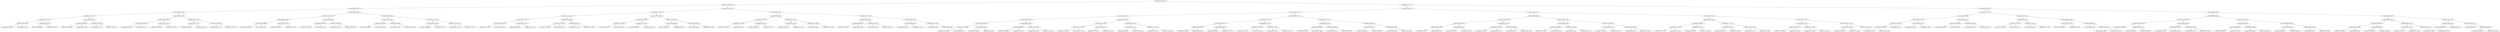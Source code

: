 digraph G{
1909002529 [label="Node{data=[3942, 3942]}"]
1909002529 -> 1481591973
1481591973 [label="Node{data=[3106, 3106]}"]
1481591973 -> 1452266462
1452266462 [label="Node{data=[2343, 2343]}"]
1452266462 -> 96213251
96213251 [label="Node{data=[2100, 2100]}"]
96213251 -> 1019560076
1019560076 [label="Node{data=[2092, 2092]}"]
1019560076 -> 516753877
516753877 [label="Node{data=[2075, 2075]}"]
516753877 -> 921975025
921975025 [label="Node{data=[1990, 1990]}"]
921975025 -> 1399147309
1399147309 [label="Node{data=[1952, 1952]}"]
921975025 -> 1169338605
1169338605 [label="Node{data=[2022, 2022]}"]
516753877 -> 860326447
860326447 [label="Node{data=[2090, 2090]}"]
860326447 -> 618864390
618864390 [label="Node{data=[2089, 2089]}"]
860326447 -> 1562772628
1562772628 [label="Node{data=[2091, 2091]}"]
1019560076 -> 222556677
222556677 [label="Node{data=[2096, 2096]}"]
222556677 -> 47843184
47843184 [label="Node{data=[2094, 2094]}"]
47843184 -> 1056781058
1056781058 [label="Node{data=[2093, 2093]}"]
47843184 -> 1393726189
1393726189 [label="Node{data=[2095, 2095]}"]
222556677 -> 1095991632
1095991632 [label="Node{data=[2098, 2098]}"]
1095991632 -> 325119885
325119885 [label="Node{data=[2097, 2097]}"]
1095991632 -> 1154661312
1154661312 [label="Node{data=[2099, 2099]}"]
96213251 -> 51432525
51432525 [label="Node{data=[2108, 2108]}"]
51432525 -> 1586795646
1586795646 [label="Node{data=[2104, 2104]}"]
1586795646 -> 1243354278
1243354278 [label="Node{data=[2102, 2102]}"]
1243354278 -> 465676958
465676958 [label="Node{data=[2101, 2101]}"]
1243354278 -> 506883855
506883855 [label="Node{data=[2103, 2103]}"]
1586795646 -> 1685798867
1685798867 [label="Node{data=[2106, 2106]}"]
1685798867 -> 1315483358
1315483358 [label="Node{data=[2105, 2105]}"]
1685798867 -> 1483438295
1483438295 [label="Node{data=[2107, 2107]}"]
51432525 -> 1971858114
1971858114 [label="Node{data=[2206, 2206]}"]
1971858114 -> 1219499527
1219499527 [label="Node{data=[2121, 2121]}"]
1219499527 -> 1126522769
1126522769 [label="Node{data=[2109, 2109]}"]
1219499527 -> 1082862306
1082862306 [label="Node{data=[2138, 2138]}"]
1971858114 -> 1960957451
1960957451 [label="Node{data=[2308, 2308]}"]
1960957451 -> 1009383102
1009383102 [label="Node{data=[2274, 2274]}"]
1960957451 -> 1427763069
1427763069 [label="Node{data=[2323, 2323]}"]
1452266462 -> 1281098502
1281098502 [label="Node{data=[3090, 3090]}"]
1281098502 -> 913818888
913818888 [label="Node{data=[3042, 3042]}"]
913818888 -> 1159219582
1159219582 [label="Node{data=[2930, 2930]}"]
1159219582 -> 1608524967
1608524967 [label="Node{data=[2886, 2886]}"]
1608524967 -> 1938311278
1938311278 [label="Node{data=[2825, 2825]}"]
1608524967 -> 2078248082
2078248082 [label="Node{data=[2929, 2929]}"]
1159219582 -> 2081126702
2081126702 [label="Node{data=[2975, 2975]}"]
2081126702 -> 571518740
571518740 [label="Node{data=[2931, 2931]}"]
2081126702 -> 325732352
325732352 [label="Node{data=[3015, 3015]}"]
913818888 -> 349629923
349629923 [label="Node{data=[3086, 3086]}"]
349629923 -> 858989662
858989662 [label="Node{data=[3080, 3080]}"]
858989662 -> 343688483
343688483 [label="Node{data=[3048, 3048]}"]
858989662 -> 1427580388
1427580388 [label="Node{data=[3085, 3085]}"]
349629923 -> 1980588880
1980588880 [label="Node{data=[3088, 3088]}"]
1980588880 -> 1555478555
1555478555 [label="Node{data=[3087, 3087]}"]
1980588880 -> 706067443
706067443 [label="Node{data=[3089, 3089]}"]
1281098502 -> 1187091280
1187091280 [label="Node{data=[3098, 3098]}"]
1187091280 -> 1531670331
1531670331 [label="Node{data=[3094, 3094]}"]
1531670331 -> 852779561
852779561 [label="Node{data=[3092, 3092]}"]
852779561 -> 890867107
890867107 [label="Node{data=[3091, 3091]}"]
852779561 -> 2131280707
2131280707 [label="Node{data=[3093, 3093]}"]
1531670331 -> 2142914862
2142914862 [label="Node{data=[3096, 3096]}"]
2142914862 -> 1861138906
1861138906 [label="Node{data=[3095, 3095]}"]
2142914862 -> 392385841
392385841 [label="Node{data=[3097, 3097]}"]
1187091280 -> 776506949
776506949 [label="Node{data=[3102, 3102]}"]
776506949 -> 60182939
60182939 [label="Node{data=[3100, 3100]}"]
60182939 -> 413993050
413993050 [label="Node{data=[3099, 3099]}"]
60182939 -> 367660195
367660195 [label="Node{data=[3101, 3101]}"]
776506949 -> 2134545149
2134545149 [label="Node{data=[3104, 3104]}"]
2134545149 -> 1309744648
1309744648 [label="Node{data=[3103, 3103]}"]
2134545149 -> 1041117256
1041117256 [label="Node{data=[3105, 3105]}"]
1481591973 -> 2076486718
2076486718 [label="Node{data=[3910, 3910]}"]
2076486718 -> 1346532545
1346532545 [label="Node{data=[3150, 3150]}"]
1346532545 -> 384156063
384156063 [label="Node{data=[3142, 3142]}"]
384156063 -> 1495678843
1495678843 [label="Node{data=[3110, 3110]}"]
1495678843 -> 131976509
131976509 [label="Node{data=[3108, 3108]}"]
131976509 -> 1148867963
1148867963 [label="Node{data=[3107, 3107]}"]
131976509 -> 2091617618
2091617618 [label="Node{data=[3109, 3109]}"]
1495678843 -> 337557595
337557595 [label="Node{data=[3140, 3140]}"]
337557595 -> 2101554112
2101554112 [label="Node{data=[3139, 3139]}"]
337557595 -> 1795451038
1795451038 [label="Node{data=[3141, 3141]}"]
384156063 -> 1273346481
1273346481 [label="Node{data=[3146, 3146]}"]
1273346481 -> 718802166
718802166 [label="Node{data=[3144, 3144]}"]
718802166 -> 1310797638
1310797638 [label="Node{data=[3143, 3143]}"]
718802166 -> 103415428
103415428 [label="Node{data=[3145, 3145]}"]
1273346481 -> 1617422273
1617422273 [label="Node{data=[3148, 3148]}"]
1617422273 -> 179497095
179497095 [label="Node{data=[3147, 3147]}"]
1617422273 -> 1303293320
1303293320 [label="Node{data=[3149, 3149]}"]
1346532545 -> 70952807
70952807 [label="Node{data=[3902, 3902]}"]
70952807 -> 1530663374
1530663374 [label="Node{data=[3440, 3440]}"]
1530663374 -> 1180122366
1180122366 [label="Node{data=[3414, 3414]}"]
1180122366 -> 2125269841
2125269841 [label="Node{data=[3151, 3151]}"]
1180122366 -> 796756604
796756604 [label="Node{data=[3427, 3427]}"]
1530663374 -> 343170108
343170108 [label="Node{data=[3532, 3532]}"]
343170108 -> 1807430272
1807430272 [label="Node{data=[3500, 3500]}"]
343170108 -> 2111462181
2111462181 [label="Node{data=[3901, 3901]}"]
70952807 -> 1043796104
1043796104 [label="Node{data=[3906, 3906]}"]
1043796104 -> 143929038
143929038 [label="Node{data=[3904, 3904]}"]
143929038 -> 982065774
982065774 [label="Node{data=[3903, 3903]}"]
143929038 -> 354764137
354764137 [label="Node{data=[3905, 3905]}"]
1043796104 -> 328246293
328246293 [label="Node{data=[3908, 3908]}"]
328246293 -> 979049207
979049207 [label="Node{data=[3907, 3907]}"]
328246293 -> 1228068224
1228068224 [label="Node{data=[3909, 3909]}"]
2076486718 -> 1979961282
1979961282 [label="Node{data=[3926, 3926]}"]
1979961282 -> 1613065499
1613065499 [label="Node{data=[3918, 3918]}"]
1613065499 -> 38489930
38489930 [label="Node{data=[3914, 3914]}"]
38489930 -> 1569330262
1569330262 [label="Node{data=[3912, 3912]}"]
1569330262 -> 891268602
891268602 [label="Node{data=[3911, 3911]}"]
1569330262 -> 2115589111
2115589111 [label="Node{data=[3913, 3913]}"]
38489930 -> 653292129
653292129 [label="Node{data=[3916, 3916]}"]
653292129 -> 727050829
727050829 [label="Node{data=[3915, 3915]}"]
653292129 -> 1676534432
1676534432 [label="Node{data=[3917, 3917]}"]
1613065499 -> 1474270145
1474270145 [label="Node{data=[3922, 3922]}"]
1474270145 -> 1922662433
1922662433 [label="Node{data=[3920, 3920]}"]
1922662433 -> 1981418429
1981418429 [label="Node{data=[3919, 3919]}"]
1922662433 -> 2054033212
2054033212 [label="Node{data=[3921, 3921]}"]
1474270145 -> 1367661099
1367661099 [label="Node{data=[3924, 3924]}"]
1367661099 -> 1872941234
1872941234 [label="Node{data=[3923, 3923]}"]
1367661099 -> 1237547288
1237547288 [label="Node{data=[3925, 3925]}"]
1979961282 -> 1138657523
1138657523 [label="Node{data=[3934, 3934]}"]
1138657523 -> 880564001
880564001 [label="Node{data=[3930, 3930]}"]
880564001 -> 1294083676
1294083676 [label="Node{data=[3928, 3928]}"]
1294083676 -> 528190809
528190809 [label="Node{data=[3927, 3927]}"]
1294083676 -> 676665173
676665173 [label="Node{data=[3929, 3929]}"]
880564001 -> 2126940193
2126940193 [label="Node{data=[3932, 3932]}"]
2126940193 -> 571101539
571101539 [label="Node{data=[3931, 3931]}"]
2126940193 -> 1633161534
1633161534 [label="Node{data=[3933, 3933]}"]
1138657523 -> 1631018495
1631018495 [label="Node{data=[3938, 3938]}"]
1631018495 -> 737826424
737826424 [label="Node{data=[3936, 3936]}"]
737826424 -> 1535875885
1535875885 [label="Node{data=[3935, 3935]}"]
737826424 -> 2054926467
2054926467 [label="Node{data=[3937, 3937]}"]
1631018495 -> 561566358
561566358 [label="Node{data=[3940, 3940]}"]
561566358 -> 1489504599
1489504599 [label="Node{data=[3939, 3939]}"]
561566358 -> 1595782032
1595782032 [label="Node{data=[3941, 3941]}"]
1909002529 -> 2026237784
2026237784 [label="Node{data=[5151, 5151]}"]
2026237784 -> 533622452
533622452 [label="Node{data=[5030, 5030]}"]
533622452 -> 131354283
131354283 [label="Node{data=[4563, 4563]}"]
131354283 -> 904396018
904396018 [label="Node{data=[4012, 4012]}"]
904396018 -> 1645181497
1645181497 [label="Node{data=[4004, 4004]}"]
1645181497 -> 240653058
240653058 [label="Node{data=[3946, 3946]}"]
240653058 -> 727491956
727491956 [label="Node{data=[3944, 3944]}"]
727491956 -> 567729281
567729281 [label="Node{data=[3943, 3943]}"]
727491956 -> 949072944
949072944 [label="Node{data=[3945, 3945]}"]
240653058 -> 1990156323
1990156323 [label="Node{data=[3948, 3948]}"]
1990156323 -> 950410369
950410369 [label="Node{data=[3947, 3947]}"]
1990156323 -> 788790720
788790720 [label="Node{data=[3972, 3972]}"]
1645181497 -> 436661284
436661284 [label="Node{data=[4008, 4008]}"]
436661284 -> 387258687
387258687 [label="Node{data=[4006, 4006]}"]
387258687 -> 526339400
526339400 [label="Node{data=[4005, 4005]}"]
387258687 -> 788684446
788684446 [label="Node{data=[4007, 4007]}"]
436661284 -> 46719126
46719126 [label="Node{data=[4010, 4010]}"]
46719126 -> 1034673425
1034673425 [label="Node{data=[4009, 4009]}"]
46719126 -> 1484518113
1484518113 [label="Node{data=[4011, 4011]}"]
904396018 -> 1697685982
1697685982 [label="Node{data=[4225, 4225]}"]
1697685982 -> 549003710
549003710 [label="Node{data=[4108, 4108]}"]
549003710 -> 1125721069
1125721069 [label="Node{data=[4032, 4032]}"]
1125721069 -> 1148337557
1148337557 [label="Node{data=[4013, 4013]}"]
1125721069 -> 606882452
606882452 [label="Node{data=[4107, 4107]}"]
549003710 -> 1307655038
1307655038 [label="Node{data=[4223, 4223]}"]
1307655038 -> 1199402854
1199402854 [label="Node{data=[4109, 4109]}"]
1307655038 -> 313945225
313945225 [label="Node{data=[4224, 4224]}"]
1697685982 -> 1409875105
1409875105 [label="Node{data=[4229, 4229]}"]
1409875105 -> 275122069
275122069 [label="Node{data=[4227, 4227]}"]
275122069 -> 1020021920
1020021920 [label="Node{data=[4226, 4226]}"]
275122069 -> 499105172
499105172 [label="Node{data=[4228, 4228]}"]
1409875105 -> 247576438
247576438 [label="Node{data=[4277, 4277]}"]
247576438 -> 775635860
775635860 [label="Node{data=[4263, 4263]}"]
247576438 -> 1892463551
1892463551 [label="Node{data=[4562, 4562]}"]
131354283 -> 285205295
285205295 [label="Node{data=[4579, 4579]}"]
285205295 -> 327584833
327584833 [label="Node{data=[4571, 4571]}"]
327584833 -> 1742035526
1742035526 [label="Node{data=[4567, 4567]}"]
1742035526 -> 1913740360
1913740360 [label="Node{data=[4565, 4565]}"]
1913740360 -> 496512958
496512958 [label="Node{data=[4564, 4564]}"]
1913740360 -> 987450568
987450568 [label="Node{data=[4566, 4566]}"]
1742035526 -> 2006005439
2006005439 [label="Node{data=[4569, 4569]}"]
2006005439 -> 261801753
261801753 [label="Node{data=[4568, 4568]}"]
2006005439 -> 1403255947
1403255947 [label="Node{data=[4570, 4570]}"]
327584833 -> 863917883
863917883 [label="Node{data=[4575, 4575]}"]
863917883 -> 1294248741
1294248741 [label="Node{data=[4573, 4573]}"]
1294248741 -> 341778327
341778327 [label="Node{data=[4572, 4572]}"]
1294248741 -> 1490353715
1490353715 [label="Node{data=[4574, 4574]}"]
863917883 -> 424848797
424848797 [label="Node{data=[4577, 4577]}"]
424848797 -> 1908883473
1908883473 [label="Node{data=[4576, 4576]}"]
424848797 -> 495471129
495471129 [label="Node{data=[4578, 4578]}"]
285205295 -> 1657936637
1657936637 [label="Node{data=[4951, 4951]}"]
1657936637 -> 1860205951
1860205951 [label="Node{data=[4947, 4947]}"]
1860205951 -> 627863418
627863418 [label="Node{data=[4885, 4885]}"]
627863418 -> 2053841228
2053841228 [label="Node{data=[4587, 4587]}"]
627863418 -> 136108302
136108302 [label="Node{data=[4946, 4946]}"]
1860205951 -> 1710905079
1710905079 [label="Node{data=[4949, 4949]}"]
1710905079 -> 590078605
590078605 [label="Node{data=[4948, 4948]}"]
1710905079 -> 6932197
6932197 [label="Node{data=[4950, 4950]}"]
1657936637 -> 1850981199
1850981199 [label="Node{data=[4991, 4991]}"]
1850981199 -> 1495860636
1495860636 [label="Node{data=[4953, 4953]}"]
1495860636 -> 627747774
627747774 [label="Node{data=[4952, 4952]}"]
1495860636 -> 1803161368
1803161368 [label="Node{data=[4954, 4954]}"]
1850981199 -> 411064571
411064571 [label="Node{data=[4993, 4993]}"]
411064571 -> 152349586
152349586 [label="Node{data=[4992, 4992]}"]
411064571 -> 2043922005
2043922005 [label="Node{data=[5029, 5029]}"]
533622452 -> 1122636984
1122636984 [label="Node{data=[5101, 5101]}"]
1122636984 -> 1480051614
1480051614 [label="Node{data=[5046, 5046]}"]
1480051614 -> 1960031025
1960031025 [label="Node{data=[5038, 5038]}"]
1960031025 -> 324346512
324346512 [label="Node{data=[5034, 5034]}"]
324346512 -> 25734038
25734038 [label="Node{data=[5032, 5032]}"]
25734038 -> 1728445186
1728445186 [label="Node{data=[5031, 5031]}"]
25734038 -> 237410024
237410024 [label="Node{data=[5033, 5033]}"]
324346512 -> 878535710
878535710 [label="Node{data=[5036, 5036]}"]
878535710 -> 1892531480
1892531480 [label="Node{data=[5035, 5035]}"]
878535710 -> 953718248
953718248 [label="Node{data=[5037, 5037]}"]
1960031025 -> 49534413
49534413 [label="Node{data=[5042, 5042]}"]
49534413 -> 1573989401
1573989401 [label="Node{data=[5040, 5040]}"]
1573989401 -> 1080651718
1080651718 [label="Node{data=[5039, 5039]}"]
1573989401 -> 1021494774
1021494774 [label="Node{data=[5041, 5041]}"]
49534413 -> 547566106
547566106 [label="Node{data=[5044, 5044]}"]
547566106 -> 1950774259
1950774259 [label="Node{data=[5043, 5043]}"]
547566106 -> 2136614370
2136614370 [label="Node{data=[5045, 5045]}"]
1480051614 -> 1430094474
1430094474 [label="Node{data=[5054, 5054]}"]
1430094474 -> 1823955413
1823955413 [label="Node{data=[5050, 5050]}"]
1823955413 -> 732526171
732526171 [label="Node{data=[5048, 5048]}"]
732526171 -> 99759097
99759097 [label="Node{data=[5047, 5047]}"]
732526171 -> 1013106719
1013106719 [label="Node{data=[5049, 5049]}"]
1823955413 -> 1783453623
1783453623 [label="Node{data=[5052, 5052]}"]
1783453623 -> 171376395
171376395 [label="Node{data=[5051, 5051]}"]
1783453623 -> 516913231
516913231 [label="Node{data=[5053, 5053]}"]
1430094474 -> 877095353
877095353 [label="Node{data=[5058, 5058]}"]
877095353 -> 876044393
876044393 [label="Node{data=[5056, 5056]}"]
876044393 -> 163843907
163843907 [label="Node{data=[5055, 5055]}"]
876044393 -> 1823212340
1823212340 [label="Node{data=[5057, 5057]}"]
877095353 -> 1663673785
1663673785 [label="Node{data=[5060, 5060]}"]
1663673785 -> 1821549981
1821549981 [label="Node{data=[5059, 5059]}"]
1663673785 -> 1157955931
1157955931 [label="Node{data=[5061, 5061]}"]
1122636984 -> 1237065580
1237065580 [label="Node{data=[5135, 5135]}"]
1237065580 -> 1729527695
1729527695 [label="Node{data=[5127, 5127]}"]
1729527695 -> 508661949
508661949 [label="Node{data=[5123, 5123]}"]
508661949 -> 1932740085
1932740085 [label="Node{data=[5121, 5121]}"]
1932740085 -> 1524462464
1524462464 [label="Node{data=[5120, 5120]}"]
1932740085 -> 241403219
241403219 [label="Node{data=[5122, 5122]}"]
508661949 -> 472201306
472201306 [label="Node{data=[5125, 5125]}"]
472201306 -> 1976617670
1976617670 [label="Node{data=[5124, 5124]}"]
472201306 -> 1151395471
1151395471 [label="Node{data=[5126, 5126]}"]
1729527695 -> 1450945109
1450945109 [label="Node{data=[5131, 5131]}"]
1450945109 -> 1672064808
1672064808 [label="Node{data=[5129, 5129]}"]
1672064808 -> 274521953
274521953 [label="Node{data=[5128, 5128]}"]
1672064808 -> 1393284987
1393284987 [label="Node{data=[5130, 5130]}"]
1450945109 -> 1487529549
1487529549 [label="Node{data=[5133, 5133]}"]
1487529549 -> 1985467039
1985467039 [label="Node{data=[5132, 5132]}"]
1487529549 -> 437475
437475 [label="Node{data=[5134, 5134]}"]
1237065580 -> 221971351
221971351 [label="Node{data=[5143, 5143]}"]
221971351 -> 448206835
448206835 [label="Node{data=[5139, 5139]}"]
448206835 -> 1388117264
1388117264 [label="Node{data=[5137, 5137]}"]
1388117264 -> 1734881808
1734881808 [label="Node{data=[5136, 5136]}"]
1388117264 -> 848995025
848995025 [label="Node{data=[5138, 5138]}"]
448206835 -> 271594494
271594494 [label="Node{data=[5141, 5141]}"]
271594494 -> 626071701
626071701 [label="Node{data=[5140, 5140]}"]
271594494 -> 59725469
59725469 [label="Node{data=[5142, 5142]}"]
221971351 -> 1684336663
1684336663 [label="Node{data=[5147, 5147]}"]
1684336663 -> 1968869542
1968869542 [label="Node{data=[5145, 5145]}"]
1968869542 -> 1482861352
1482861352 [label="Node{data=[5144, 5144]}"]
1968869542 -> 555754759
555754759 [label="Node{data=[5146, 5146]}"]
1684336663 -> 1653050748
1653050748 [label="Node{data=[5149, 5149]}"]
1653050748 -> 1132068394
1132068394 [label="Node{data=[5148, 5148]}"]
1653050748 -> 235873926
235873926 [label="Node{data=[5150, 5150]}"]
2026237784 -> 774320733
774320733 [label="Node{data=[6818, 6818]}"]
774320733 -> 1888859784
1888859784 [label="Node{data=[5571, 5571]}"]
1888859784 -> 2089917982
2089917982 [label="Node{data=[5563, 5563]}"]
2089917982 -> 199076892
199076892 [label="Node{data=[5155, 5155]}"]
199076892 -> 478139104
478139104 [label="Node{data=[5153, 5153]}"]
478139104 -> 1099109905
1099109905 [label="Node{data=[5152, 5152]}"]
478139104 -> 831656273
831656273 [label="Node{data=[5154, 5154]}"]
199076892 -> 1464460851
1464460851 [label="Node{data=[5526, 5526]}"]
1464460851 -> 902026984
902026984 [label="Node{data=[5156, 5156]}"]
1464460851 -> 1823047135
1823047135 [label="Node{data=[5531, 5531]}"]
2089917982 -> 1292956034
1292956034 [label="Node{data=[5567, 5567]}"]
1292956034 -> 1433464429
1433464429 [label="Node{data=[5565, 5565]}"]
1433464429 -> 2117015229
2117015229 [label="Node{data=[5564, 5564]}"]
1433464429 -> 1498401570
1498401570 [label="Node{data=[5566, 5566]}"]
1292956034 -> 328838504
328838504 [label="Node{data=[5569, 5569]}"]
328838504 -> 1103641328
1103641328 [label="Node{data=[5568, 5568]}"]
328838504 -> 1205094026
1205094026 [label="Node{data=[5570, 5570]}"]
1888859784 -> 1617265545
1617265545 [label="Node{data=[5579, 5579]}"]
1617265545 -> 1053392896
1053392896 [label="Node{data=[5575, 5575]}"]
1053392896 -> 1045836435
1045836435 [label="Node{data=[5573, 5573]}"]
1045836435 -> 1532216261
1532216261 [label="Node{data=[5572, 5572]}"]
1045836435 -> 400976621
400976621 [label="Node{data=[5574, 5574]}"]
1053392896 -> 1708990865
1708990865 [label="Node{data=[5577, 5577]}"]
1708990865 -> 1787843859
1787843859 [label="Node{data=[5576, 5576]}"]
1708990865 -> 798555759
798555759 [label="Node{data=[5578, 5578]}"]
1617265545 -> 185419891
185419891 [label="Node{data=[6605, 6605]}"]
185419891 -> 131084586
131084586 [label="Node{data=[5581, 5581]}"]
131084586 -> 1862321166
1862321166 [label="Node{data=[5580, 5580]}"]
131084586 -> 126039047
126039047 [label="Node{data=[5582, 5582]}"]
185419891 -> 1722591828
1722591828 [label="Node{data=[6816, 6816]}"]
1722591828 -> 1618190026
1618190026 [label="Node{data=[6815, 6815]}"]
1722591828 -> 163190398
163190398 [label="Node{data=[6817, 6817]}"]
774320733 -> 394737730
394737730 [label="Node{data=[6850, 6850]}"]
394737730 -> 343592684
343592684 [label="Node{data=[6834, 6834]}"]
343592684 -> 1753450343
1753450343 [label="Node{data=[6826, 6826]}"]
1753450343 -> 827549167
827549167 [label="Node{data=[6822, 6822]}"]
827549167 -> 523771567
523771567 [label="Node{data=[6820, 6820]}"]
523771567 -> 1576513034
1576513034 [label="Node{data=[6819, 6819]}"]
523771567 -> 691774060
691774060 [label="Node{data=[6821, 6821]}"]
827549167 -> 57525945
57525945 [label="Node{data=[6824, 6824]}"]
57525945 -> 1560243485
1560243485 [label="Node{data=[6823, 6823]}"]
57525945 -> 1016602486
1016602486 [label="Node{data=[6825, 6825]}"]
1753450343 -> 1212473931
1212473931 [label="Node{data=[6830, 6830]}"]
1212473931 -> 628211188
628211188 [label="Node{data=[6828, 6828]}"]
628211188 -> 37858242
37858242 [label="Node{data=[6827, 6827]}"]
628211188 -> 2120120147
2120120147 [label="Node{data=[6829, 6829]}"]
1212473931 -> 291996777
291996777 [label="Node{data=[6832, 6832]}"]
291996777 -> 961615276
961615276 [label="Node{data=[6831, 6831]}"]
291996777 -> 918664959
918664959 [label="Node{data=[6833, 6833]}"]
343592684 -> 992521115
992521115 [label="Node{data=[6842, 6842]}"]
992521115 -> 381760603
381760603 [label="Node{data=[6838, 6838]}"]
381760603 -> 663535450
663535450 [label="Node{data=[6836, 6836]}"]
663535450 -> 474059546
474059546 [label="Node{data=[6835, 6835]}"]
663535450 -> 1657509754
1657509754 [label="Node{data=[6837, 6837]}"]
381760603 -> 2109146260
2109146260 [label="Node{data=[6840, 6840]}"]
2109146260 -> 1057161751
1057161751 [label="Node{data=[6839, 6839]}"]
2109146260 -> 801808302
801808302 [label="Node{data=[6841, 6841]}"]
992521115 -> 285519210
285519210 [label="Node{data=[6846, 6846]}"]
285519210 -> 1423083642
1423083642 [label="Node{data=[6844, 6844]}"]
1423083642 -> 1944468301
1944468301 [label="Node{data=[6843, 6843]}"]
1423083642 -> 145423728
145423728 [label="Node{data=[6845, 6845]}"]
285519210 -> 1014071026
1014071026 [label="Node{data=[6848, 6848]}"]
1014071026 -> 2090905694
2090905694 [label="Node{data=[6847, 6847]}"]
1014071026 -> 1046401236
1046401236 [label="Node{data=[6849, 6849]}"]
394737730 -> 1640037138
1640037138 [label="Node{data=[6879, 6879]}"]
1640037138 -> 1458675510
1458675510 [label="Node{data=[6871, 6871]}"]
1458675510 -> 799729654
799729654 [label="Node{data=[6867, 6867]}"]
799729654 -> 1731877543
1731877543 [label="Node{data=[6852, 6852]}"]
1731877543 -> 21247289
21247289 [label="Node{data=[6851, 6851]}"]
1731877543 -> 1528168968
1528168968 [label="Node{data=[6866, 6866]}"]
799729654 -> 595319755
595319755 [label="Node{data=[6869, 6869]}"]
595319755 -> 379671137
379671137 [label="Node{data=[6868, 6868]}"]
595319755 -> 921452657
921452657 [label="Node{data=[6870, 6870]}"]
1458675510 -> 1568740070
1568740070 [label="Node{data=[6875, 6875]}"]
1568740070 -> 551104286
551104286 [label="Node{data=[6873, 6873]}"]
551104286 -> 1022837566
1022837566 [label="Node{data=[6872, 6872]}"]
551104286 -> 1758225177
1758225177 [label="Node{data=[6874, 6874]}"]
1568740070 -> 1024412356
1024412356 [label="Node{data=[6877, 6877]}"]
1024412356 -> 1413952420
1413952420 [label="Node{data=[6876, 6876]}"]
1024412356 -> 1378841761
1378841761 [label="Node{data=[6878, 6878]}"]
1640037138 -> 1500512598
1500512598 [label="Node{data=[9167, 9167]}"]
1500512598 -> 510536150
510536150 [label="Node{data=[6881, 6881]}"]
510536150 -> 1935274924
1935274924 [label="Node{data=[6880, 6880]}"]
510536150 -> 1526336282
1526336282 [label="Node{data=[6882, 6882]}"]
1500512598 -> 64605090
64605090 [label="Node{data=[9277, 9277]}"]
64605090 -> 1813410454
1813410454 [label="Node{data=[9236, 9236]}"]
64605090 -> 1349400619
1349400619 [label="Node{data=[9358, 9358]}"]
1349400619 -> 1514556391
1514556391 [label="Node{data=[9303, 9303]}"]
1349400619 -> 386863062
386863062 [label="Node{data=[9433, 9433]}"]
}